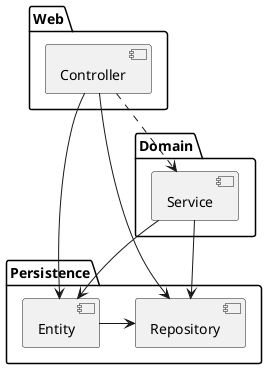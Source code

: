 @startuml

package "Web" {
  [Controller]
}

package "Domain" {
  [Service]
}
package "Persistence" {
  [Entity]
  [Repository]
}

[Service] --> [Entity]
[Service] --> [Repository]
[Entity] -r-> [Repository]

[Controller] ..> [Service]
[Controller] --> [Entity]
[Controller] --> [Repository]

@enduml